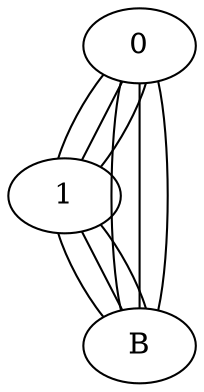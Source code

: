 graph "" {
	0 -- 1	[key=0];
	0 -- 1	[key=1];
	0 -- 1	[key=2];
	0 -- B	[key=0];
	0 -- B	[key=1];
	0 -- B	[key=2];
	1 -- B	[key=0];
	1 -- B	[key=1];
	1 -- B	[key=2];
}
